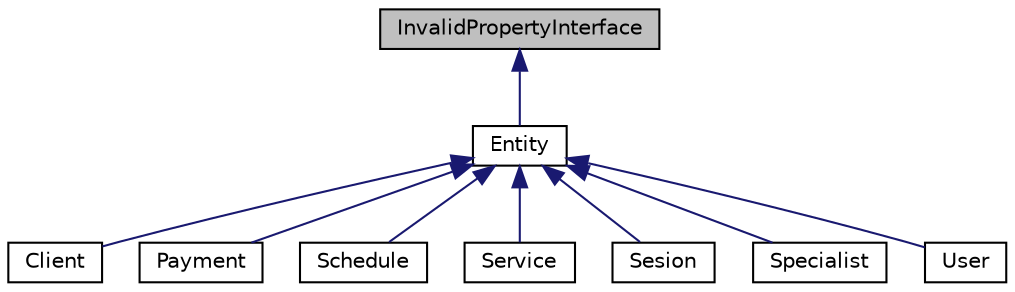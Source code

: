digraph "InvalidPropertyInterface"
{
  edge [fontname="Helvetica",fontsize="10",labelfontname="Helvetica",labelfontsize="10"];
  node [fontname="Helvetica",fontsize="10",shape=record];
  Node1 [label="InvalidPropertyInterface",height=0.2,width=0.4,color="black", fillcolor="grey75", style="filled", fontcolor="black"];
  Node1 -> Node2 [dir="back",color="midnightblue",fontsize="10",style="solid",fontname="Helvetica"];
  Node2 [label="Entity",height=0.2,width=0.4,color="black", fillcolor="white", style="filled",URL="$class_cake_1_1_o_r_m_1_1_entity.html"];
  Node2 -> Node3 [dir="back",color="midnightblue",fontsize="10",style="solid",fontname="Helvetica"];
  Node3 [label="Client",height=0.2,width=0.4,color="black", fillcolor="white", style="filled",URL="$class_app_1_1_model_1_1_entity_1_1_client.html"];
  Node2 -> Node4 [dir="back",color="midnightblue",fontsize="10",style="solid",fontname="Helvetica"];
  Node4 [label="Payment",height=0.2,width=0.4,color="black", fillcolor="white", style="filled",URL="$class_app_1_1_model_1_1_entity_1_1_payment.html"];
  Node2 -> Node5 [dir="back",color="midnightblue",fontsize="10",style="solid",fontname="Helvetica"];
  Node5 [label="Schedule",height=0.2,width=0.4,color="black", fillcolor="white", style="filled",URL="$class_app_1_1_model_1_1_entity_1_1_schedule.html"];
  Node2 -> Node6 [dir="back",color="midnightblue",fontsize="10",style="solid",fontname="Helvetica"];
  Node6 [label="Service",height=0.2,width=0.4,color="black", fillcolor="white", style="filled",URL="$class_app_1_1_model_1_1_entity_1_1_service.html"];
  Node2 -> Node7 [dir="back",color="midnightblue",fontsize="10",style="solid",fontname="Helvetica"];
  Node7 [label="Sesion",height=0.2,width=0.4,color="black", fillcolor="white", style="filled",URL="$class_app_1_1_model_1_1_entity_1_1_sesion.html"];
  Node2 -> Node8 [dir="back",color="midnightblue",fontsize="10",style="solid",fontname="Helvetica"];
  Node8 [label="Specialist",height=0.2,width=0.4,color="black", fillcolor="white", style="filled",URL="$class_app_1_1_model_1_1_entity_1_1_specialist.html"];
  Node2 -> Node9 [dir="back",color="midnightblue",fontsize="10",style="solid",fontname="Helvetica"];
  Node9 [label="User",height=0.2,width=0.4,color="black", fillcolor="white", style="filled",URL="$class_app_1_1_model_1_1_entity_1_1_user.html"];
}
